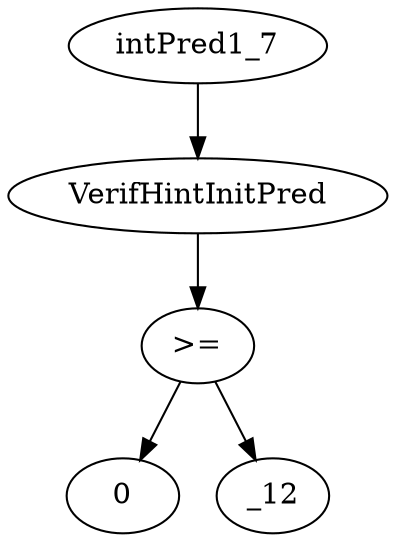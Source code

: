digraph dag {
0 [label="intPred1_7"];
1 [label="VerifHintInitPred"];
2 [label=">="];
3 [label="0"];
4 [label="_12"];
"0" -> "1"[label=""]
"1" -> "2"[label=""]
"2" -> "4"[label=""]
"2" -> "3"[label=""]
}
